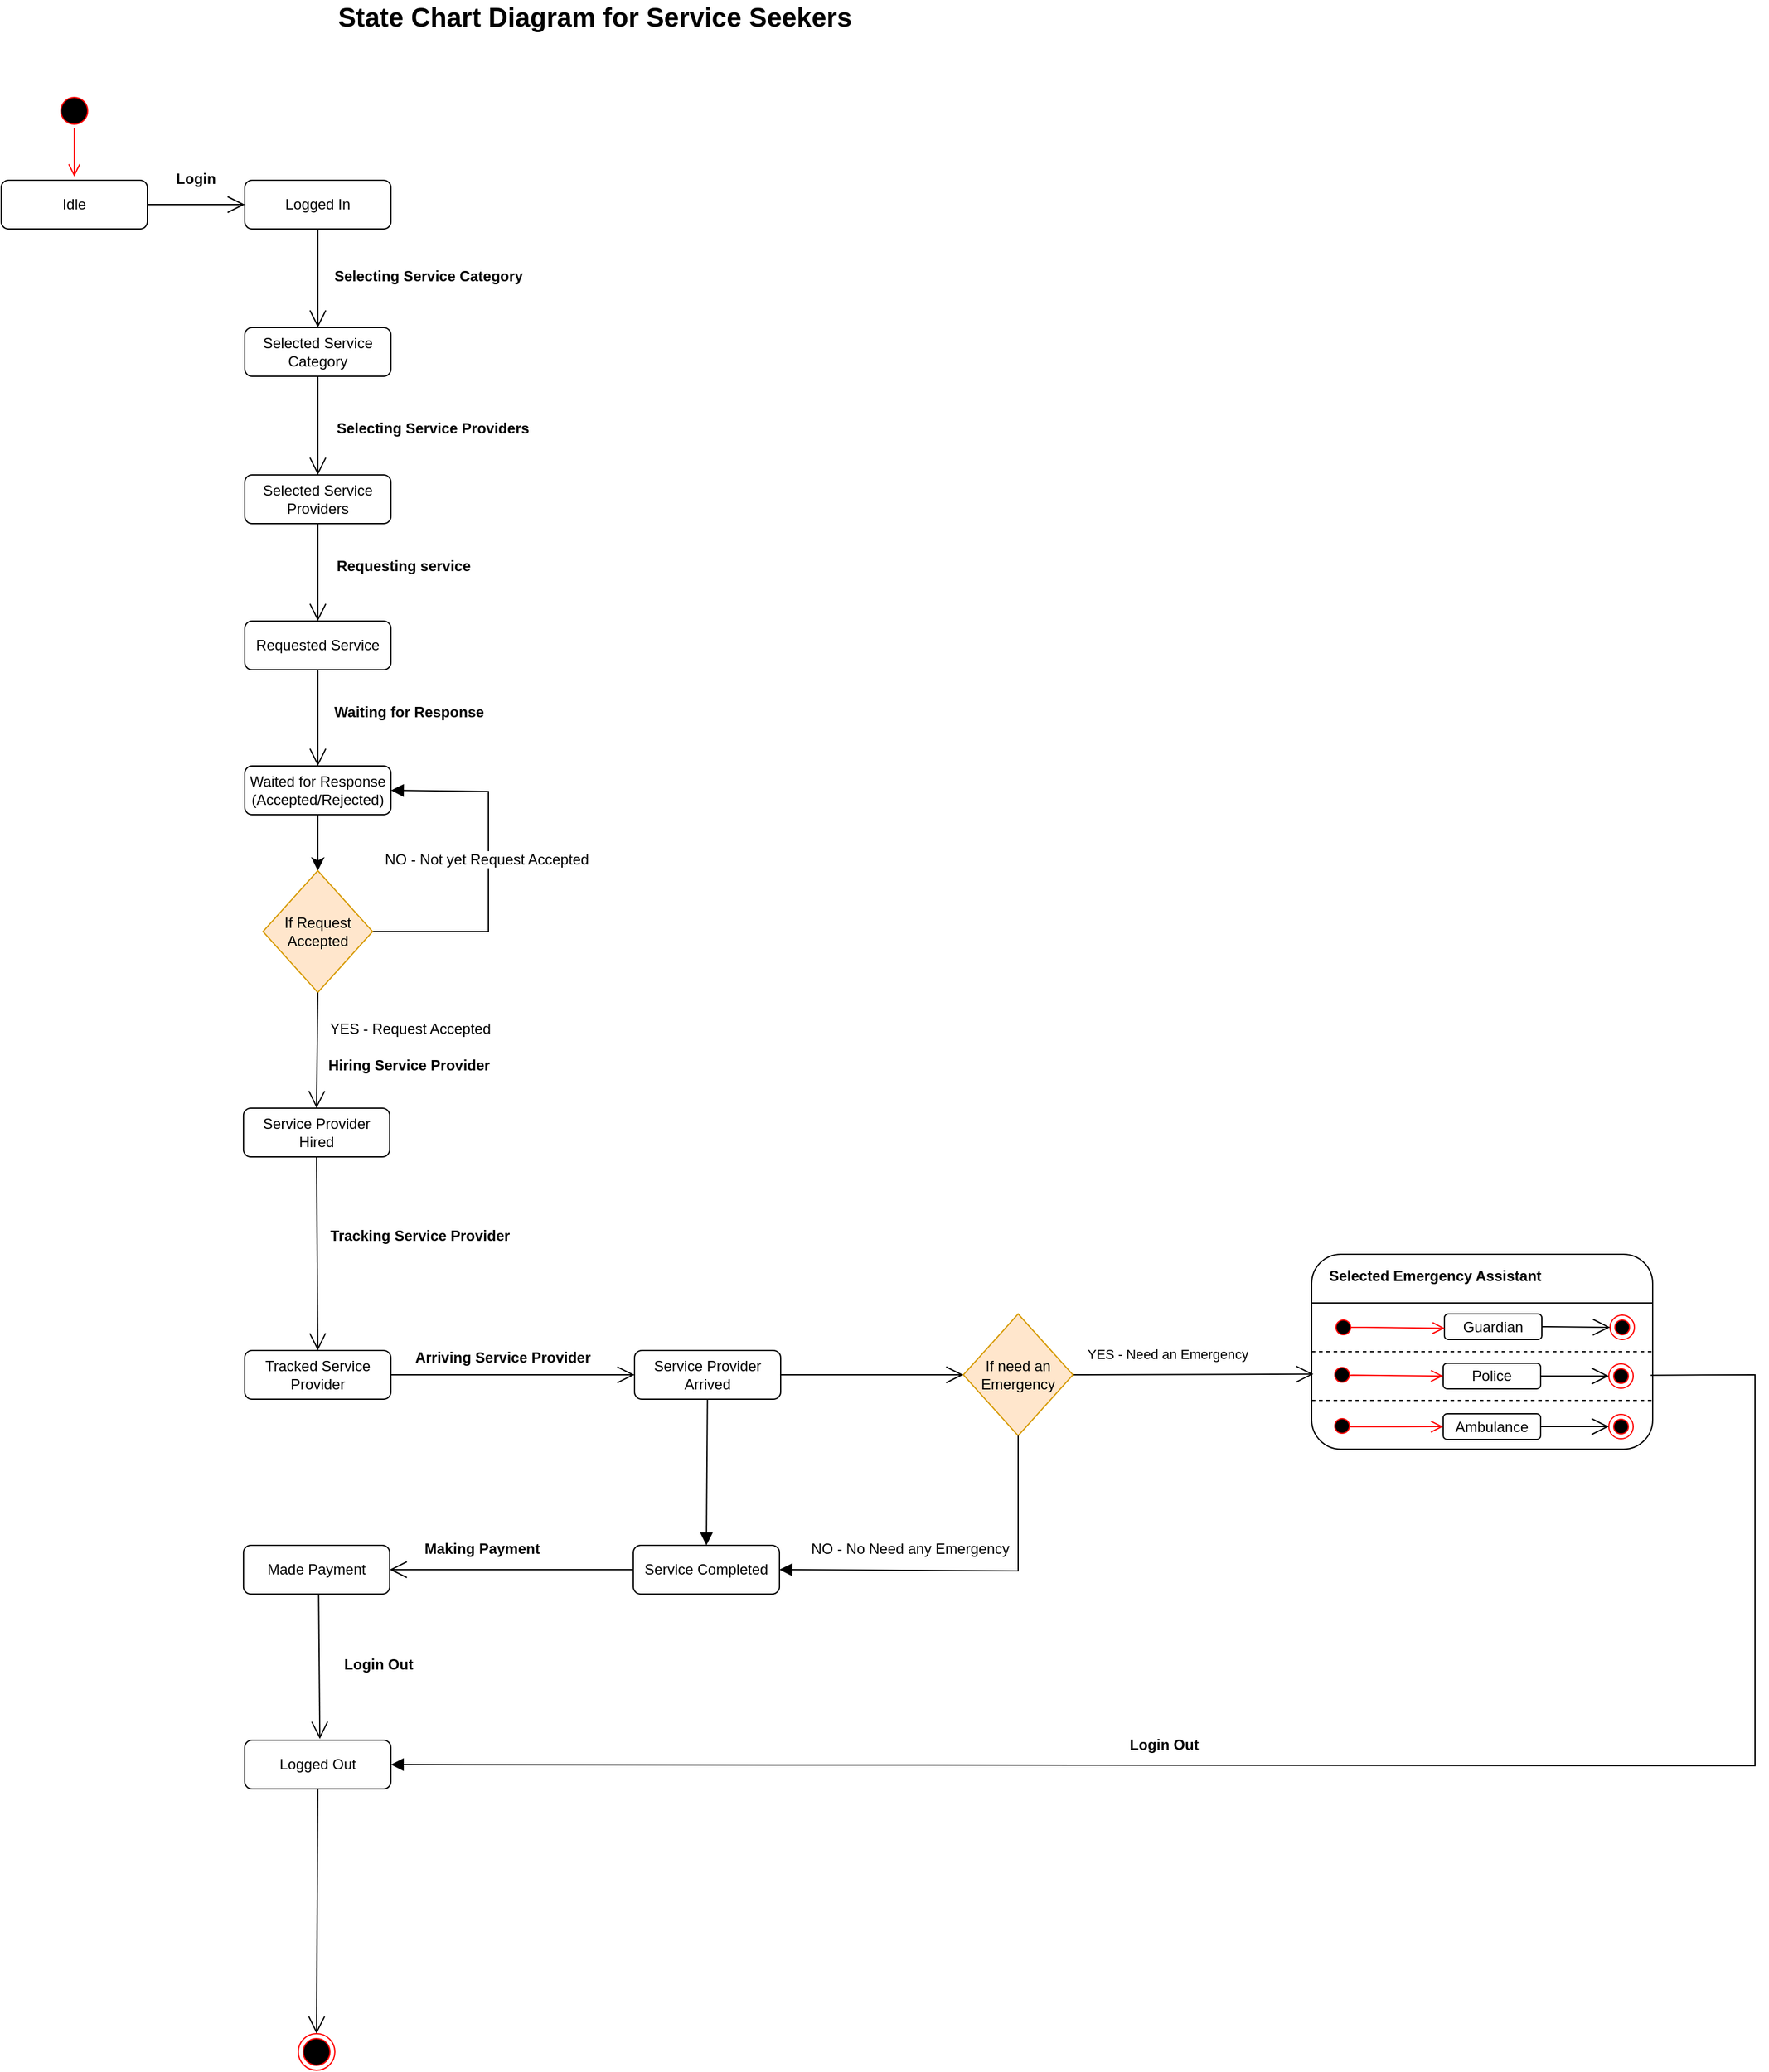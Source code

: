 <mxfile version="24.7.6" pages="2">
  <diagram name="Page-1" id="OAlts9f6pve1r0j7_M1s">
    <mxGraphModel dx="548" dy="308" grid="1" gridSize="10" guides="1" tooltips="1" connect="1" arrows="1" fold="1" page="1" pageScale="1" pageWidth="850" pageHeight="1100" math="0" shadow="0">
      <root>
        <mxCell id="0" />
        <mxCell id="1" parent="0" />
        <mxCell id="yqJkYdkQUNbF2SLnBtgY-1" value="Idle" style="rounded=1;whiteSpace=wrap;html=1;" parent="1" vertex="1">
          <mxGeometry x="40" y="198" width="120" height="40" as="geometry" />
        </mxCell>
        <mxCell id="yqJkYdkQUNbF2SLnBtgY-2" value="Requested Service" style="rounded=1;whiteSpace=wrap;html=1;" parent="1" vertex="1">
          <mxGeometry x="240" y="560" width="120" height="40" as="geometry" />
        </mxCell>
        <mxCell id="yqJkYdkQUNbF2SLnBtgY-4" value="Tracked Service Provider" style="rounded=1;whiteSpace=wrap;html=1;" parent="1" vertex="1">
          <mxGeometry x="239.94" y="1159" width="120" height="40" as="geometry" />
        </mxCell>
        <mxCell id="yqJkYdkQUNbF2SLnBtgY-5" value="Service Completed" style="rounded=1;whiteSpace=wrap;html=1;" parent="1" vertex="1">
          <mxGeometry x="559" y="1319" width="120" height="40" as="geometry" />
        </mxCell>
        <mxCell id="yqJkYdkQUNbF2SLnBtgY-6" value="Logged In" style="rounded=1;whiteSpace=wrap;html=1;" parent="1" vertex="1">
          <mxGeometry x="240" y="198" width="120" height="40" as="geometry" />
        </mxCell>
        <mxCell id="yqJkYdkQUNbF2SLnBtgY-8" value="Selected Service Category" style="rounded=1;whiteSpace=wrap;html=1;" parent="1" vertex="1">
          <mxGeometry x="240" y="319" width="120" height="40" as="geometry" />
        </mxCell>
        <mxCell id="yqJkYdkQUNbF2SLnBtgY-9" value="Selected Service Providers" style="rounded=1;whiteSpace=wrap;html=1;" parent="1" vertex="1">
          <mxGeometry x="240" y="440" width="120" height="40" as="geometry" />
        </mxCell>
        <mxCell id="yqJkYdkQUNbF2SLnBtgY-10" value="Made Payment" style="rounded=1;whiteSpace=wrap;html=1;" parent="1" vertex="1">
          <mxGeometry x="238.94" y="1319" width="120" height="40" as="geometry" />
        </mxCell>
        <mxCell id="yqJkYdkQUNbF2SLnBtgY-85" value="" style="edgeStyle=none;curved=1;rounded=0;orthogonalLoop=1;jettySize=auto;html=1;fontSize=12;startSize=8;endSize=8;" parent="1" source="yqJkYdkQUNbF2SLnBtgY-11" target="yqJkYdkQUNbF2SLnBtgY-83" edge="1">
          <mxGeometry relative="1" as="geometry" />
        </mxCell>
        <mxCell id="yqJkYdkQUNbF2SLnBtgY-11" value="Waited for Response&lt;div&gt;(Accepted/Rejected)&lt;/div&gt;" style="rounded=1;whiteSpace=wrap;html=1;" parent="1" vertex="1">
          <mxGeometry x="240" y="679" width="120" height="40" as="geometry" />
        </mxCell>
        <mxCell id="yqJkYdkQUNbF2SLnBtgY-13" value="Service Provider Hired" style="rounded=1;whiteSpace=wrap;html=1;" parent="1" vertex="1">
          <mxGeometry x="238.94" y="960" width="120" height="40" as="geometry" />
        </mxCell>
        <mxCell id="yqJkYdkQUNbF2SLnBtgY-14" value="" style="ellipse;html=1;shape=startState;fillColor=#000000;strokeColor=#ff0000;" parent="1" vertex="1">
          <mxGeometry x="85" y="126" width="30" height="30" as="geometry" />
        </mxCell>
        <mxCell id="yqJkYdkQUNbF2SLnBtgY-15" value="" style="edgeStyle=orthogonalEdgeStyle;html=1;verticalAlign=bottom;endArrow=open;endSize=8;strokeColor=#ff0000;rounded=0;fontSize=12;curved=1;" parent="1" edge="1">
          <mxGeometry relative="1" as="geometry">
            <mxPoint x="100" y="195" as="targetPoint" />
            <mxPoint x="100" y="155" as="sourcePoint" />
          </mxGeometry>
        </mxCell>
        <mxCell id="yqJkYdkQUNbF2SLnBtgY-35" value="NO - Not yet Request Accepted&amp;nbsp;" style="html=1;verticalAlign=bottom;endArrow=block;curved=0;rounded=0;fontSize=12;startSize=8;endSize=8;entryX=1;entryY=0.5;entryDx=0;entryDy=0;exitX=1;exitY=0.5;exitDx=0;exitDy=0;" parent="1" source="yqJkYdkQUNbF2SLnBtgY-83" target="yqJkYdkQUNbF2SLnBtgY-11" edge="1">
          <mxGeometry width="80" relative="1" as="geometry">
            <mxPoint x="340" y="803" as="sourcePoint" />
            <mxPoint x="490" y="685" as="targetPoint" />
            <Array as="points">
              <mxPoint x="440" y="815" />
              <mxPoint x="440" y="700" />
            </Array>
          </mxGeometry>
        </mxCell>
        <mxCell id="yqJkYdkQUNbF2SLnBtgY-37" value="" style="endArrow=open;endFill=1;endSize=12;html=1;rounded=0;fontSize=12;curved=1;exitX=1;exitY=0.5;exitDx=0;exitDy=0;entryX=0;entryY=0.5;entryDx=0;entryDy=0;" parent="1" source="yqJkYdkQUNbF2SLnBtgY-1" target="yqJkYdkQUNbF2SLnBtgY-6" edge="1">
          <mxGeometry width="160" relative="1" as="geometry">
            <mxPoint x="160" y="215" as="sourcePoint" />
            <mxPoint x="425" y="314.5" as="targetPoint" />
          </mxGeometry>
        </mxCell>
        <mxCell id="yqJkYdkQUNbF2SLnBtgY-38" value="" style="endArrow=open;endFill=1;endSize=12;html=1;rounded=0;fontSize=12;curved=1;exitX=0.5;exitY=1;exitDx=0;exitDy=0;entryX=0.5;entryY=0;entryDx=0;entryDy=0;" parent="1" source="yqJkYdkQUNbF2SLnBtgY-6" target="yqJkYdkQUNbF2SLnBtgY-8" edge="1">
          <mxGeometry width="160" relative="1" as="geometry">
            <mxPoint x="170" y="225" as="sourcePoint" />
            <mxPoint x="300.0" y="275" as="targetPoint" />
          </mxGeometry>
        </mxCell>
        <mxCell id="yqJkYdkQUNbF2SLnBtgY-41" value="" style="endArrow=open;endFill=1;endSize=12;html=1;rounded=0;fontSize=12;curved=1;entryX=0.5;entryY=0;entryDx=0;entryDy=0;exitX=0.5;exitY=1;exitDx=0;exitDy=0;" parent="1" source="yqJkYdkQUNbF2SLnBtgY-2" target="yqJkYdkQUNbF2SLnBtgY-11" edge="1">
          <mxGeometry width="160" relative="1" as="geometry">
            <mxPoint x="300.44" y="612" as="sourcePoint" />
            <mxPoint x="300.44" y="653" as="targetPoint" />
          </mxGeometry>
        </mxCell>
        <mxCell id="yqJkYdkQUNbF2SLnBtgY-42" value="" style="endArrow=open;endFill=1;endSize=12;html=1;rounded=0;fontSize=12;curved=1;exitX=0.5;exitY=1;exitDx=0;exitDy=0;entryX=0.5;entryY=0;entryDx=0;entryDy=0;" parent="1" source="yqJkYdkQUNbF2SLnBtgY-9" target="yqJkYdkQUNbF2SLnBtgY-2" edge="1">
          <mxGeometry width="160" relative="1" as="geometry">
            <mxPoint x="301" y="526.81" as="sourcePoint" />
            <mxPoint x="301" y="560" as="targetPoint" />
          </mxGeometry>
        </mxCell>
        <mxCell id="yqJkYdkQUNbF2SLnBtgY-45" value="" style="endArrow=open;endFill=1;endSize=12;html=1;rounded=0;fontSize=12;curved=1;exitX=0.5;exitY=1;exitDx=0;exitDy=0;entryX=0.5;entryY=0;entryDx=0;entryDy=0;" parent="1" source="yqJkYdkQUNbF2SLnBtgY-8" target="yqJkYdkQUNbF2SLnBtgY-9" edge="1">
          <mxGeometry width="160" relative="1" as="geometry">
            <mxPoint x="424" y="394" as="sourcePoint" />
            <mxPoint x="420" y="435" as="targetPoint" />
          </mxGeometry>
        </mxCell>
        <mxCell id="yqJkYdkQUNbF2SLnBtgY-48" value="If need an Emergency" style="rhombus;whiteSpace=wrap;html=1;fillColor=#ffe6cc;strokeColor=#d79b00;" parent="1" vertex="1">
          <mxGeometry x="830" y="1129" width="90" height="100" as="geometry" />
        </mxCell>
        <mxCell id="yqJkYdkQUNbF2SLnBtgY-50" value="NO - No Need any Emergency" style="html=1;verticalAlign=bottom;endArrow=block;curved=0;rounded=0;fontSize=12;startSize=8;endSize=8;entryX=1;entryY=0.5;entryDx=0;entryDy=0;exitX=0.5;exitY=1;exitDx=0;exitDy=0;" parent="1" source="yqJkYdkQUNbF2SLnBtgY-48" target="yqJkYdkQUNbF2SLnBtgY-5" edge="1">
          <mxGeometry x="0.306" y="-9" width="80" relative="1" as="geometry">
            <mxPoint x="630" y="1283" as="sourcePoint" />
            <mxPoint x="650" y="1175" as="targetPoint" />
            <Array as="points">
              <mxPoint x="875" y="1340" />
            </Array>
            <mxPoint as="offset" />
          </mxGeometry>
        </mxCell>
        <mxCell id="yqJkYdkQUNbF2SLnBtgY-51" value="" style="endArrow=open;endFill=1;endSize=12;html=1;rounded=0;fontSize=12;curved=1;entryX=0.5;entryY=0;entryDx=0;entryDy=0;exitX=0.5;exitY=1;exitDx=0;exitDy=0;" parent="1" source="yqJkYdkQUNbF2SLnBtgY-13" target="yqJkYdkQUNbF2SLnBtgY-4" edge="1">
          <mxGeometry width="160" relative="1" as="geometry">
            <mxPoint x="300.88" y="942" as="sourcePoint" />
            <mxPoint x="300.44" y="1005" as="targetPoint" />
          </mxGeometry>
        </mxCell>
        <mxCell id="yqJkYdkQUNbF2SLnBtgY-52" value="" style="endArrow=open;endFill=1;endSize=12;html=1;rounded=0;fontSize=12;curved=1;entryX=0;entryY=0.5;entryDx=0;entryDy=0;exitX=1;exitY=0.5;exitDx=0;exitDy=0;" parent="1" source="yqJkYdkQUNbF2SLnBtgY-4" target="yqJkYdkQUNbF2SLnBtgY-12" edge="1">
          <mxGeometry width="160" relative="1" as="geometry">
            <mxPoint x="431" y="1025" as="sourcePoint" />
            <mxPoint x="430" y="1105" as="targetPoint" />
          </mxGeometry>
        </mxCell>
        <mxCell id="yqJkYdkQUNbF2SLnBtgY-53" value="" style="endArrow=open;endFill=1;endSize=12;html=1;rounded=0;fontSize=12;curved=1;exitX=1;exitY=0.5;exitDx=0;exitDy=0;entryX=0;entryY=0.5;entryDx=0;entryDy=0;" parent="1" source="yqJkYdkQUNbF2SLnBtgY-12" target="yqJkYdkQUNbF2SLnBtgY-48" edge="1">
          <mxGeometry width="160" relative="1" as="geometry">
            <mxPoint x="641" y="1045" as="sourcePoint" />
            <mxPoint x="790" y="1190" as="targetPoint" />
          </mxGeometry>
        </mxCell>
        <mxCell id="yqJkYdkQUNbF2SLnBtgY-54" value="" style="endArrow=open;endFill=1;endSize=12;html=1;rounded=0;fontSize=12;curved=1;entryX=1;entryY=0.5;entryDx=0;entryDy=0;exitX=0;exitY=0.5;exitDx=0;exitDy=0;" parent="1" source="yqJkYdkQUNbF2SLnBtgY-5" target="yqJkYdkQUNbF2SLnBtgY-10" edge="1">
          <mxGeometry width="160" relative="1" as="geometry">
            <mxPoint x="401" y="1065" as="sourcePoint" />
            <mxPoint x="400" y="1145" as="targetPoint" />
          </mxGeometry>
        </mxCell>
        <mxCell id="yqJkYdkQUNbF2SLnBtgY-55" value="" style="rounded=1;whiteSpace=wrap;html=1;glass=0;movable=1;resizable=1;rotatable=1;deletable=1;editable=1;locked=0;connectable=1;" parent="1" vertex="1">
          <mxGeometry x="1116" y="1080" width="280" height="160" as="geometry" />
        </mxCell>
        <mxCell id="yqJkYdkQUNbF2SLnBtgY-56" value="Logged Out" style="rounded=1;whiteSpace=wrap;html=1;" parent="1" vertex="1">
          <mxGeometry x="239.94" y="1479" width="120" height="40" as="geometry" />
        </mxCell>
        <mxCell id="yqJkYdkQUNbF2SLnBtgY-57" value="" style="endArrow=open;endFill=1;endSize=12;html=1;rounded=0;fontSize=12;curved=1;entryX=0.514;entryY=-0.025;entryDx=0;entryDy=0;exitX=0.514;exitY=1.01;exitDx=0;exitDy=0;entryPerimeter=0;exitPerimeter=0;" parent="1" source="yqJkYdkQUNbF2SLnBtgY-10" target="yqJkYdkQUNbF2SLnBtgY-56" edge="1">
          <mxGeometry width="160" relative="1" as="geometry">
            <mxPoint x="460" y="1285" as="sourcePoint" />
            <mxPoint x="340" y="1285" as="targetPoint" />
          </mxGeometry>
        </mxCell>
        <mxCell id="yqJkYdkQUNbF2SLnBtgY-61" value="" style="html=1;verticalAlign=bottom;endArrow=block;curved=0;rounded=0;fontSize=12;startSize=8;endSize=8;exitX=0.994;exitY=0.621;exitDx=0;exitDy=0;exitPerimeter=0;" parent="1" source="yqJkYdkQUNbF2SLnBtgY-55" target="yqJkYdkQUNbF2SLnBtgY-56" edge="1">
          <mxGeometry width="80" relative="1" as="geometry">
            <mxPoint x="940" y="1225" as="sourcePoint" />
            <mxPoint x="780" y="1335" as="targetPoint" />
            <Array as="points">
              <mxPoint x="1480" y="1179" />
              <mxPoint x="1480" y="1500" />
            </Array>
          </mxGeometry>
        </mxCell>
        <mxCell id="yqJkYdkQUNbF2SLnBtgY-62" value="&lt;span style=&quot;font-size: 12px;&quot;&gt;&lt;b&gt;Login&lt;/b&gt;&lt;/span&gt;" style="text;html=1;align=center;verticalAlign=middle;whiteSpace=wrap;rounded=0;fontSize=16;" parent="1" vertex="1">
          <mxGeometry x="170" y="180" width="60" height="30" as="geometry" />
        </mxCell>
        <mxCell id="yqJkYdkQUNbF2SLnBtgY-67" value="&lt;span style=&quot;font-size: 12px;&quot;&gt;&lt;b&gt;Requesting service&lt;/b&gt;&lt;/span&gt;" style="text;html=1;align=center;verticalAlign=middle;whiteSpace=wrap;rounded=0;fontSize=16;" parent="1" vertex="1">
          <mxGeometry x="308.44" y="498" width="125" height="30" as="geometry" />
        </mxCell>
        <mxCell id="yqJkYdkQUNbF2SLnBtgY-69" value="&lt;span style=&quot;font-size: 12px;&quot;&gt;&lt;b&gt;Selecting Service Category&lt;/b&gt;&lt;/span&gt;" style="text;html=1;align=center;verticalAlign=middle;whiteSpace=wrap;rounded=0;fontSize=16;" parent="1" vertex="1">
          <mxGeometry x="300.94" y="260" width="180" height="30" as="geometry" />
        </mxCell>
        <mxCell id="yqJkYdkQUNbF2SLnBtgY-70" value="&lt;span style=&quot;font-size: 12px;&quot;&gt;&lt;b&gt;Selecting Service Providers&lt;/b&gt;&lt;/span&gt;" style="text;html=1;align=center;verticalAlign=middle;whiteSpace=wrap;rounded=0;fontSize=16;" parent="1" vertex="1">
          <mxGeometry x="307" y="385" width="175" height="30" as="geometry" />
        </mxCell>
        <mxCell id="yqJkYdkQUNbF2SLnBtgY-72" value="&lt;span style=&quot;font-size: 12px;&quot;&gt;&lt;b&gt;Waiting for Response&lt;/b&gt;&lt;/span&gt;" style="text;html=1;align=center;verticalAlign=middle;whiteSpace=wrap;rounded=0;fontSize=16;" parent="1" vertex="1">
          <mxGeometry x="299.94" y="618" width="150" height="30" as="geometry" />
        </mxCell>
        <mxCell id="yqJkYdkQUNbF2SLnBtgY-74" value="&lt;span style=&quot;font-size: 12px;&quot;&gt;&lt;b&gt;Hiring Service Provider&lt;/b&gt;&lt;/span&gt;" style="text;html=1;align=center;verticalAlign=middle;whiteSpace=wrap;rounded=0;fontSize=16;" parent="1" vertex="1">
          <mxGeometry x="299.94" y="908" width="150" height="30" as="geometry" />
        </mxCell>
        <mxCell id="yqJkYdkQUNbF2SLnBtgY-75" value="&lt;div style=&quot;text-align: justify;&quot;&gt;&lt;b style=&quot;font-size: 12px; background-color: initial;&quot;&gt;Tracking Service Provider&lt;/b&gt;&lt;/div&gt;" style="text;html=1;align=center;verticalAlign=middle;whiteSpace=wrap;rounded=0;fontSize=16;" parent="1" vertex="1">
          <mxGeometry x="309" y="1048" width="150" height="30" as="geometry" />
        </mxCell>
        <mxCell id="yqJkYdkQUNbF2SLnBtgY-76" value="&lt;span style=&quot;font-size: 12px;&quot;&gt;&lt;b&gt;Arriving Service Provider&lt;/b&gt;&lt;/span&gt;" style="text;html=1;align=center;verticalAlign=middle;whiteSpace=wrap;rounded=0;fontSize=16;" parent="1" vertex="1">
          <mxGeometry x="377" y="1148" width="150" height="30" as="geometry" />
        </mxCell>
        <mxCell id="yqJkYdkQUNbF2SLnBtgY-78" value="" style="html=1;verticalAlign=bottom;endArrow=block;curved=0;rounded=0;fontSize=12;startSize=8;endSize=8;entryX=0.5;entryY=0;entryDx=0;entryDy=0;" parent="1" source="yqJkYdkQUNbF2SLnBtgY-12" target="yqJkYdkQUNbF2SLnBtgY-5" edge="1">
          <mxGeometry width="80" relative="1" as="geometry">
            <mxPoint x="580" y="1165" as="sourcePoint" />
            <mxPoint x="610" y="1185" as="targetPoint" />
            <Array as="points" />
          </mxGeometry>
        </mxCell>
        <mxCell id="yqJkYdkQUNbF2SLnBtgY-79" value="&lt;span style=&quot;font-size: 12px;&quot;&gt;&lt;b&gt;Making Payment&lt;/b&gt;&lt;/span&gt;" style="text;html=1;align=center;verticalAlign=middle;whiteSpace=wrap;rounded=0;fontSize=16;" parent="1" vertex="1">
          <mxGeometry x="360" y="1305" width="150" height="30" as="geometry" />
        </mxCell>
        <mxCell id="yqJkYdkQUNbF2SLnBtgY-81" value="&lt;span style=&quot;font-size: 12px;&quot;&gt;&lt;b&gt;Login Out&lt;/b&gt;&lt;/span&gt;" style="text;html=1;align=center;verticalAlign=middle;whiteSpace=wrap;rounded=0;fontSize=16;" parent="1" vertex="1">
          <mxGeometry x="275" y="1400" width="150" height="30" as="geometry" />
        </mxCell>
        <mxCell id="yqJkYdkQUNbF2SLnBtgY-82" value="&lt;span style=&quot;font-size: 12px;&quot;&gt;&lt;b&gt;Login Out&lt;/b&gt;&lt;/span&gt;" style="text;html=1;align=center;verticalAlign=middle;whiteSpace=wrap;rounded=0;fontSize=16;" parent="1" vertex="1">
          <mxGeometry x="920" y="1466" width="150" height="30" as="geometry" />
        </mxCell>
        <mxCell id="yqJkYdkQUNbF2SLnBtgY-83" value="If Request Accepted" style="rhombus;whiteSpace=wrap;html=1;fillColor=#ffe6cc;strokeColor=#d79b00;" parent="1" vertex="1">
          <mxGeometry x="254.94" y="765" width="90" height="100" as="geometry" />
        </mxCell>
        <mxCell id="yqJkYdkQUNbF2SLnBtgY-88" value="" style="endArrow=open;endFill=1;endSize=12;html=1;rounded=0;fontSize=12;curved=1;exitX=0.5;exitY=1;exitDx=0;exitDy=0;entryX=0.5;entryY=0;entryDx=0;entryDy=0;" parent="1" source="yqJkYdkQUNbF2SLnBtgY-83" target="yqJkYdkQUNbF2SLnBtgY-13" edge="1">
          <mxGeometry width="160" relative="1" as="geometry">
            <mxPoint x="440" y="925" as="sourcePoint" />
            <mxPoint x="600" y="925" as="targetPoint" />
          </mxGeometry>
        </mxCell>
        <mxCell id="yqJkYdkQUNbF2SLnBtgY-12" value="Service Provider Arrived" style="rounded=1;whiteSpace=wrap;html=1;" parent="1" vertex="1">
          <mxGeometry x="560" y="1159" width="120" height="40" as="geometry" />
        </mxCell>
        <mxCell id="yqJkYdkQUNbF2SLnBtgY-94" value="&lt;span style=&quot;font-size: 12px;&quot;&gt;YES - Request Accepted&lt;/span&gt;" style="text;html=1;align=center;verticalAlign=middle;whiteSpace=wrap;rounded=0;fontSize=16;" parent="1" vertex="1">
          <mxGeometry x="300.94" y="878" width="150" height="30" as="geometry" />
        </mxCell>
        <mxCell id="yqJkYdkQUNbF2SLnBtgY-95" value="" style="ellipse;html=1;shape=endState;fillColor=#000000;strokeColor=#ff0000;" parent="1" vertex="1">
          <mxGeometry x="283.94" y="1720" width="30" height="30" as="geometry" />
        </mxCell>
        <mxCell id="yqJkYdkQUNbF2SLnBtgY-96" value="" style="endArrow=open;endFill=1;endSize=12;html=1;rounded=0;fontSize=12;curved=1;entryX=0.5;entryY=0;entryDx=0;entryDy=0;exitX=0.5;exitY=1;exitDx=0;exitDy=0;" parent="1" source="yqJkYdkQUNbF2SLnBtgY-56" target="yqJkYdkQUNbF2SLnBtgY-95" edge="1">
          <mxGeometry width="160" relative="1" as="geometry">
            <mxPoint x="290" y="1555" as="sourcePoint" />
            <mxPoint x="288.94" y="1645" as="targetPoint" />
          </mxGeometry>
        </mxCell>
        <mxCell id="yqJkYdkQUNbF2SLnBtgY-97" value="&lt;font size=&quot;1&quot; style=&quot;&quot;&gt;&lt;b style=&quot;font-size: 22px;&quot;&gt;State Chart Diagram for Service Seekers&lt;/b&gt;&lt;/font&gt;" style="text;html=1;align=center;verticalAlign=middle;whiteSpace=wrap;rounded=0;fontSize=16;" parent="1" vertex="1">
          <mxGeometry x="290" y="50" width="475" height="30" as="geometry" />
        </mxCell>
        <mxCell id="Xl5_bm3ahUDq3wwwWSzc-2" value="" style="endArrow=open;endFill=1;endSize=12;html=1;rounded=0;fontSize=12;curved=1;exitX=1;exitY=0.5;exitDx=0;exitDy=0;entryX=0.005;entryY=0.615;entryDx=0;entryDy=0;entryPerimeter=0;" parent="1" source="yqJkYdkQUNbF2SLnBtgY-48" edge="1" target="yqJkYdkQUNbF2SLnBtgY-55">
          <mxGeometry width="160" relative="1" as="geometry">
            <mxPoint x="910" y="1190" as="sourcePoint" />
            <mxPoint x="1040" y="1180" as="targetPoint" />
          </mxGeometry>
        </mxCell>
        <mxCell id="Xl5_bm3ahUDq3wwwWSzc-5" value="&lt;b&gt;Selected Emergency Assistant&lt;/b&gt;" style="text;html=1;align=center;verticalAlign=middle;whiteSpace=wrap;rounded=0;" parent="1" vertex="1">
          <mxGeometry x="1125" y="1087" width="185" height="21" as="geometry" />
        </mxCell>
        <mxCell id="Xl5_bm3ahUDq3wwwWSzc-6" value="" style="endArrow=none;html=1;rounded=0;exitX=0;exitY=0.25;exitDx=0;exitDy=0;entryX=1;entryY=0.25;entryDx=0;entryDy=0;" parent="1" source="yqJkYdkQUNbF2SLnBtgY-55" target="yqJkYdkQUNbF2SLnBtgY-55" edge="1">
          <mxGeometry width="50" height="50" relative="1" as="geometry">
            <mxPoint x="1190" y="1188" as="sourcePoint" />
            <mxPoint x="1240" y="1138" as="targetPoint" />
          </mxGeometry>
        </mxCell>
        <mxCell id="Xl5_bm3ahUDq3wwwWSzc-8" value="" style="endArrow=none;dashed=1;html=1;rounded=0;exitX=0;exitY=0.5;exitDx=0;exitDy=0;entryX=1;entryY=0.5;entryDx=0;entryDy=0;" parent="1" source="yqJkYdkQUNbF2SLnBtgY-55" target="yqJkYdkQUNbF2SLnBtgY-55" edge="1">
          <mxGeometry width="50" height="50" relative="1" as="geometry">
            <mxPoint x="1042.92" y="1159.989" as="sourcePoint" />
            <mxPoint x="1319.28" y="1158.915" as="targetPoint" />
          </mxGeometry>
        </mxCell>
        <mxCell id="Xl5_bm3ahUDq3wwwWSzc-9" value="" style="endArrow=none;dashed=1;html=1;rounded=0;exitX=0;exitY=0.75;exitDx=0;exitDy=0;entryX=1;entryY=0.75;entryDx=0;entryDy=0;" parent="1" source="yqJkYdkQUNbF2SLnBtgY-55" target="yqJkYdkQUNbF2SLnBtgY-55" edge="1">
          <mxGeometry width="50" height="50" relative="1" as="geometry">
            <mxPoint x="1133" y="1170" as="sourcePoint" />
            <mxPoint x="1409" y="1169" as="targetPoint" />
          </mxGeometry>
        </mxCell>
        <mxCell id="Xl5_bm3ahUDq3wwwWSzc-11" value="" style="ellipse;html=1;shape=startState;fillColor=#000000;strokeColor=#ff0000;" parent="1" vertex="1">
          <mxGeometry x="1132" y="1130" width="20" height="20" as="geometry" />
        </mxCell>
        <mxCell id="Xl5_bm3ahUDq3wwwWSzc-13" value="Guardian" style="rounded=1;whiteSpace=wrap;html=1;" parent="1" vertex="1">
          <mxGeometry x="1225" y="1129" width="80" height="21" as="geometry" />
        </mxCell>
        <mxCell id="Xl5_bm3ahUDq3wwwWSzc-14" value="Police" style="rounded=1;whiteSpace=wrap;html=1;" parent="1" vertex="1">
          <mxGeometry x="1224" y="1169.5" width="80" height="21" as="geometry" />
        </mxCell>
        <mxCell id="Xl5_bm3ahUDq3wwwWSzc-15" value="Ambulance" style="rounded=1;whiteSpace=wrap;html=1;" parent="1" vertex="1">
          <mxGeometry x="1224" y="1211" width="80" height="21" as="geometry" />
        </mxCell>
        <mxCell id="Xl5_bm3ahUDq3wwwWSzc-17" value="" style="ellipse;html=1;shape=startState;fillColor=#000000;strokeColor=#ff0000;" parent="1" vertex="1">
          <mxGeometry x="1131" y="1169" width="20" height="20" as="geometry" />
        </mxCell>
        <mxCell id="Xl5_bm3ahUDq3wwwWSzc-18" value="" style="ellipse;html=1;shape=startState;fillColor=#000000;strokeColor=#ff0000;" parent="1" vertex="1">
          <mxGeometry x="1131" y="1211" width="20" height="20" as="geometry" />
        </mxCell>
        <mxCell id="Xl5_bm3ahUDq3wwwWSzc-19" value="" style="edgeStyle=orthogonalEdgeStyle;html=1;verticalAlign=bottom;endArrow=open;endSize=8;strokeColor=#ff0000;rounded=0;exitX=0.797;exitY=0.517;exitDx=0;exitDy=0;exitPerimeter=0;entryX=0;entryY=0.5;entryDx=0;entryDy=0;" parent="1" source="Xl5_bm3ahUDq3wwwWSzc-17" target="Xl5_bm3ahUDq3wwwWSzc-14" edge="1">
          <mxGeometry relative="1" as="geometry">
            <mxPoint x="1273.99" y="1179.986" as="targetPoint" />
            <mxPoint x="1197.29" y="1180.0" as="sourcePoint" />
            <Array as="points">
              <mxPoint x="1150" y="1179" />
            </Array>
          </mxGeometry>
        </mxCell>
        <mxCell id="Xl5_bm3ahUDq3wwwWSzc-22" value="" style="edgeStyle=orthogonalEdgeStyle;html=1;verticalAlign=bottom;endArrow=open;endSize=8;strokeColor=#ff0000;rounded=0;entryX=0.004;entryY=0.559;entryDx=0;entryDy=0;exitX=0.814;exitY=0.498;exitDx=0;exitDy=0;exitPerimeter=0;entryPerimeter=0;" parent="1" target="Xl5_bm3ahUDq3wwwWSzc-13" edge="1" source="Xl5_bm3ahUDq3wwwWSzc-11">
          <mxGeometry relative="1" as="geometry">
            <mxPoint x="1242" y="1140.25" as="targetPoint" />
            <mxPoint x="1167" y="1139.75" as="sourcePoint" />
            <Array as="points">
              <mxPoint x="1160" y="1140" />
            </Array>
          </mxGeometry>
        </mxCell>
        <mxCell id="Xl5_bm3ahUDq3wwwWSzc-25" value="" style="ellipse;html=1;shape=endState;fillColor=#000000;strokeColor=#ff0000;" parent="1" vertex="1">
          <mxGeometry x="1361" y="1130" width="20" height="20" as="geometry" />
        </mxCell>
        <mxCell id="Xl5_bm3ahUDq3wwwWSzc-26" value="" style="ellipse;html=1;shape=endState;fillColor=#000000;strokeColor=#ff0000;" parent="1" vertex="1">
          <mxGeometry x="1360" y="1170" width="20" height="20" as="geometry" />
        </mxCell>
        <mxCell id="Xl5_bm3ahUDq3wwwWSzc-27" value="" style="ellipse;html=1;shape=endState;fillColor=#000000;strokeColor=#ff0000;" parent="1" vertex="1">
          <mxGeometry x="1360" y="1211.5" width="20" height="20" as="geometry" />
        </mxCell>
        <mxCell id="Xl5_bm3ahUDq3wwwWSzc-30" value="" style="edgeStyle=orthogonalEdgeStyle;html=1;verticalAlign=bottom;endArrow=open;endSize=8;strokeColor=#ff0000;rounded=0;exitX=0.802;exitY=0.531;exitDx=0;exitDy=0;exitPerimeter=0;entryX=0;entryY=0.5;entryDx=0;entryDy=0;" parent="1" source="Xl5_bm3ahUDq3wwwWSzc-18" target="Xl5_bm3ahUDq3wwwWSzc-15" edge="1">
          <mxGeometry relative="1" as="geometry">
            <mxPoint x="1100" y="1238" as="targetPoint" />
            <mxPoint x="1050" y="1238" as="sourcePoint" />
            <Array as="points" />
          </mxGeometry>
        </mxCell>
        <mxCell id="Xl5_bm3ahUDq3wwwWSzc-31" value="" style="endArrow=open;endFill=1;endSize=12;html=1;rounded=0;fontSize=12;curved=1;exitX=1;exitY=0.5;exitDx=0;exitDy=0;" parent="1" source="Xl5_bm3ahUDq3wwwWSzc-13" edge="1">
          <mxGeometry width="160" relative="1" as="geometry">
            <mxPoint x="1322" y="1139.5" as="sourcePoint" />
            <mxPoint x="1361" y="1140" as="targetPoint" />
          </mxGeometry>
        </mxCell>
        <mxCell id="Xl5_bm3ahUDq3wwwWSzc-33" value="" style="endArrow=open;endFill=1;endSize=12;html=1;rounded=0;fontSize=12;curved=1;exitX=1;exitY=0.5;exitDx=0;exitDy=0;entryX=0;entryY=0.5;entryDx=0;entryDy=0;" parent="1" source="Xl5_bm3ahUDq3wwwWSzc-14" target="Xl5_bm3ahUDq3wwwWSzc-26" edge="1">
          <mxGeometry width="160" relative="1" as="geometry">
            <mxPoint x="1200" y="1150" as="sourcePoint" />
            <mxPoint x="1265" y="1150" as="targetPoint" />
          </mxGeometry>
        </mxCell>
        <mxCell id="Xl5_bm3ahUDq3wwwWSzc-34" value="" style="endArrow=open;endFill=1;endSize=12;html=1;rounded=0;fontSize=12;curved=1;exitX=1;exitY=0.5;exitDx=0;exitDy=0;entryX=0;entryY=0.5;entryDx=0;entryDy=0;" parent="1" source="Xl5_bm3ahUDq3wwwWSzc-15" target="Xl5_bm3ahUDq3wwwWSzc-27" edge="1">
          <mxGeometry width="160" relative="1" as="geometry">
            <mxPoint x="1210" y="1160" as="sourcePoint" />
            <mxPoint x="1275" y="1160" as="targetPoint" />
          </mxGeometry>
        </mxCell>
        <mxCell id="Rv0Ihlk27orGszwa-iVc-1" value="&lt;span style=&quot;color: rgb(0, 0, 0); font-family: Helvetica; font-size: 11px; font-style: normal; font-variant-ligatures: normal; font-variant-caps: normal; font-weight: 400; letter-spacing: normal; orphans: 2; text-align: center; text-indent: 0px; text-transform: none; widows: 2; word-spacing: 0px; -webkit-text-stroke-width: 0px; white-space: nowrap; background-color: rgb(255, 255, 255); text-decoration-thickness: initial; text-decoration-style: initial; text-decoration-color: initial; display: inline !important; float: none;&quot;&gt;YES - Need an Emergency&lt;/span&gt;" style="text;whiteSpace=wrap;html=1;" vertex="1" parent="1">
          <mxGeometry x="930" y="1148" width="170" height="40" as="geometry" />
        </mxCell>
      </root>
    </mxGraphModel>
  </diagram>
  <diagram name="Page-2" id="7AQGus-UJxZjXBqUPNWA">
    <mxGraphModel dx="794" dy="446" grid="1" gridSize="10" guides="1" tooltips="1" connect="1" arrows="1" fold="1" page="1" pageScale="1" pageWidth="850" pageHeight="1100" math="0" shadow="0">
      <root>
        <mxCell id="0" />
        <mxCell id="1" parent="0" />
      </root>
    </mxGraphModel>
  </diagram>
</mxfile>
